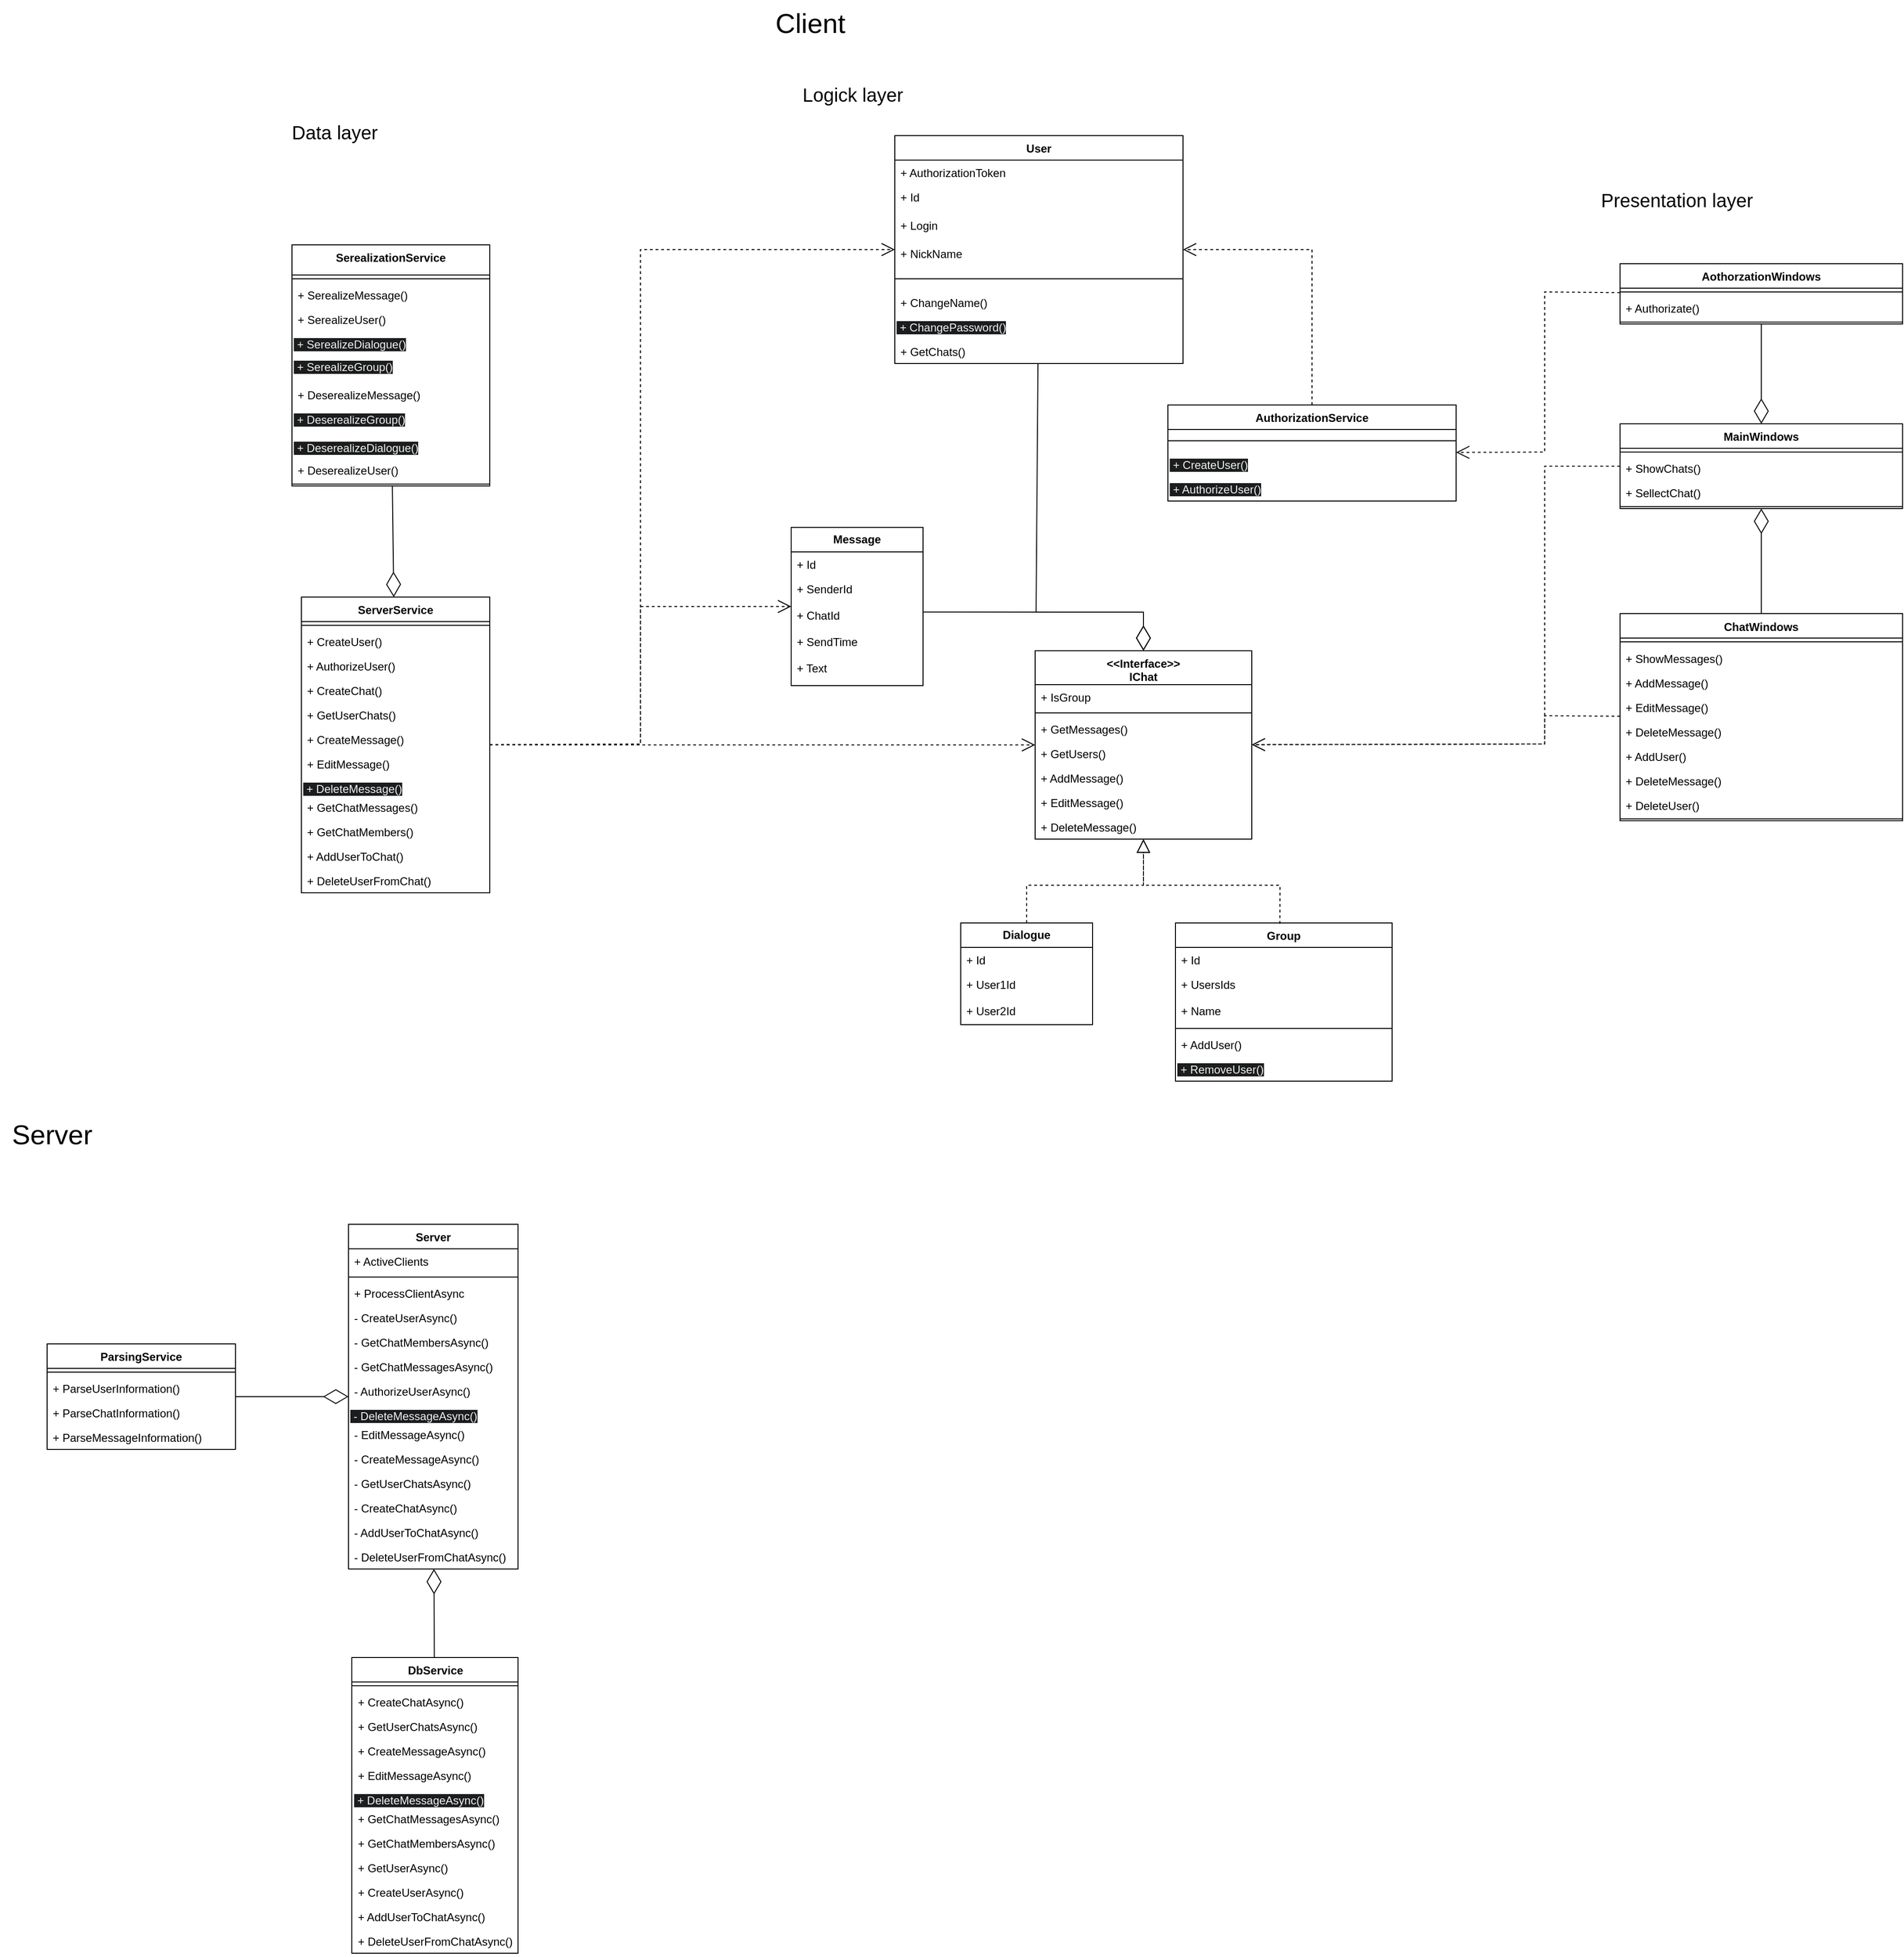<mxfile version="23.1.5" type="device">
  <diagram id="C5RBs43oDa-KdzZeNtuy" name="Page-1">
    <mxGraphModel dx="2327" dy="887" grid="1" gridSize="10" guides="1" tooltips="1" connect="1" arrows="1" fold="1" page="1" pageScale="1" pageWidth="827" pageHeight="1169" math="0" shadow="0">
      <root>
        <mxCell id="WIyWlLk6GJQsqaUBKTNV-0" />
        <mxCell id="WIyWlLk6GJQsqaUBKTNV-1" parent="WIyWlLk6GJQsqaUBKTNV-0" />
        <mxCell id="vYdWeMZYmvG9PT97Y72R-0" value="&lt;b&gt;Message&lt;/b&gt;" style="swimlane;fontStyle=0;childLayout=stackLayout;horizontal=1;startSize=26;fillColor=none;horizontalStack=0;resizeParent=1;resizeParentMax=0;resizeLast=0;collapsible=1;marginBottom=0;whiteSpace=wrap;html=1;" parent="WIyWlLk6GJQsqaUBKTNV-1" vertex="1">
          <mxGeometry x="40" y="560" width="140" height="168" as="geometry" />
        </mxCell>
        <mxCell id="vYdWeMZYmvG9PT97Y72R-1" value="+ Id" style="text;strokeColor=none;fillColor=none;align=left;verticalAlign=top;spacingLeft=4;spacingRight=4;overflow=hidden;rotatable=0;points=[[0,0.5],[1,0.5]];portConstraint=eastwest;whiteSpace=wrap;html=1;" parent="vYdWeMZYmvG9PT97Y72R-0" vertex="1">
          <mxGeometry y="26" width="140" height="26" as="geometry" />
        </mxCell>
        <mxCell id="vYdWeMZYmvG9PT97Y72R-2" value="+ SenderId" style="text;strokeColor=none;fillColor=none;align=left;verticalAlign=top;spacingLeft=4;spacingRight=4;overflow=hidden;rotatable=0;points=[[0,0.5],[1,0.5]];portConstraint=eastwest;whiteSpace=wrap;html=1;" parent="vYdWeMZYmvG9PT97Y72R-0" vertex="1">
          <mxGeometry y="52" width="140" height="28" as="geometry" />
        </mxCell>
        <mxCell id="vYdWeMZYmvG9PT97Y72R-19" value="+ ChatId" style="text;strokeColor=none;fillColor=none;align=left;verticalAlign=top;spacingLeft=4;spacingRight=4;overflow=hidden;rotatable=0;points=[[0,0.5],[1,0.5]];portConstraint=eastwest;whiteSpace=wrap;html=1;" parent="vYdWeMZYmvG9PT97Y72R-0" vertex="1">
          <mxGeometry y="80" width="140" height="28" as="geometry" />
        </mxCell>
        <mxCell id="vYdWeMZYmvG9PT97Y72R-4" value="+ SendTime" style="text;strokeColor=none;fillColor=none;align=left;verticalAlign=top;spacingLeft=4;spacingRight=4;overflow=hidden;rotatable=0;points=[[0,0.5],[1,0.5]];portConstraint=eastwest;whiteSpace=wrap;html=1;" parent="vYdWeMZYmvG9PT97Y72R-0" vertex="1">
          <mxGeometry y="108" width="140" height="28" as="geometry" />
        </mxCell>
        <mxCell id="vYdWeMZYmvG9PT97Y72R-3" value="+ Text" style="text;strokeColor=none;fillColor=none;align=left;verticalAlign=top;spacingLeft=4;spacingRight=4;overflow=hidden;rotatable=0;points=[[0,0.5],[1,0.5]];portConstraint=eastwest;whiteSpace=wrap;html=1;" parent="vYdWeMZYmvG9PT97Y72R-0" vertex="1">
          <mxGeometry y="136" width="140" height="32" as="geometry" />
        </mxCell>
        <mxCell id="vYdWeMZYmvG9PT97Y72R-13" value="&lt;b&gt;Dialogue&lt;/b&gt;" style="swimlane;fontStyle=0;childLayout=stackLayout;horizontal=1;startSize=26;fillColor=none;horizontalStack=0;resizeParent=1;resizeParentMax=0;resizeLast=0;collapsible=1;marginBottom=0;whiteSpace=wrap;html=1;" parent="WIyWlLk6GJQsqaUBKTNV-1" vertex="1">
          <mxGeometry x="220" y="980" width="140" height="108" as="geometry" />
        </mxCell>
        <mxCell id="vYdWeMZYmvG9PT97Y72R-14" value="+ Id" style="text;strokeColor=none;fillColor=none;align=left;verticalAlign=top;spacingLeft=4;spacingRight=4;overflow=hidden;rotatable=0;points=[[0,0.5],[1,0.5]];portConstraint=eastwest;whiteSpace=wrap;html=1;" parent="vYdWeMZYmvG9PT97Y72R-13" vertex="1">
          <mxGeometry y="26" width="140" height="26" as="geometry" />
        </mxCell>
        <mxCell id="vYdWeMZYmvG9PT97Y72R-15" value="+ User1Id" style="text;strokeColor=none;fillColor=none;align=left;verticalAlign=top;spacingLeft=4;spacingRight=4;overflow=hidden;rotatable=0;points=[[0,0.5],[1,0.5]];portConstraint=eastwest;whiteSpace=wrap;html=1;" parent="vYdWeMZYmvG9PT97Y72R-13" vertex="1">
          <mxGeometry y="52" width="140" height="28" as="geometry" />
        </mxCell>
        <mxCell id="vYdWeMZYmvG9PT97Y72R-16" value="+ User2Id" style="text;strokeColor=none;fillColor=none;align=left;verticalAlign=top;spacingLeft=4;spacingRight=4;overflow=hidden;rotatable=0;points=[[0,0.5],[1,0.5]];portConstraint=eastwest;whiteSpace=wrap;html=1;" parent="vYdWeMZYmvG9PT97Y72R-13" vertex="1">
          <mxGeometry y="80" width="140" height="28" as="geometry" />
        </mxCell>
        <mxCell id="vYdWeMZYmvG9PT97Y72R-28" value="Group" style="swimlane;fontStyle=1;align=center;verticalAlign=top;childLayout=stackLayout;horizontal=1;startSize=26;horizontalStack=0;resizeParent=1;resizeParentMax=0;resizeLast=0;collapsible=1;marginBottom=0;whiteSpace=wrap;html=1;" parent="WIyWlLk6GJQsqaUBKTNV-1" vertex="1">
          <mxGeometry x="448" y="980" width="230" height="168" as="geometry" />
        </mxCell>
        <mxCell id="vYdWeMZYmvG9PT97Y72R-29" value="+ Id" style="text;strokeColor=none;fillColor=none;align=left;verticalAlign=top;spacingLeft=4;spacingRight=4;overflow=hidden;rotatable=0;points=[[0,0.5],[1,0.5]];portConstraint=eastwest;whiteSpace=wrap;html=1;" parent="vYdWeMZYmvG9PT97Y72R-28" vertex="1">
          <mxGeometry y="26" width="230" height="26" as="geometry" />
        </mxCell>
        <mxCell id="vYdWeMZYmvG9PT97Y72R-33" value="+ UsersIds" style="text;strokeColor=none;fillColor=none;align=left;verticalAlign=top;spacingLeft=4;spacingRight=4;overflow=hidden;rotatable=0;points=[[0,0.5],[1,0.5]];portConstraint=eastwest;whiteSpace=wrap;html=1;" parent="vYdWeMZYmvG9PT97Y72R-28" vertex="1">
          <mxGeometry y="52" width="230" height="28" as="geometry" />
        </mxCell>
        <mxCell id="MECtr-8TMv1_bSW0iSWO-0" value="+ Name" style="text;strokeColor=none;fillColor=none;align=left;verticalAlign=top;spacingLeft=4;spacingRight=4;overflow=hidden;rotatable=0;points=[[0,0.5],[1,0.5]];portConstraint=eastwest;whiteSpace=wrap;html=1;" parent="vYdWeMZYmvG9PT97Y72R-28" vertex="1">
          <mxGeometry y="80" width="230" height="28" as="geometry" />
        </mxCell>
        <mxCell id="vYdWeMZYmvG9PT97Y72R-30" value="" style="line;strokeWidth=1;fillColor=none;align=left;verticalAlign=middle;spacingTop=-1;spacingLeft=3;spacingRight=3;rotatable=0;labelPosition=right;points=[];portConstraint=eastwest;strokeColor=inherit;" parent="vYdWeMZYmvG9PT97Y72R-28" vertex="1">
          <mxGeometry y="108" width="230" height="8" as="geometry" />
        </mxCell>
        <mxCell id="vYdWeMZYmvG9PT97Y72R-7" value="+ AddUser()" style="text;strokeColor=none;fillColor=none;align=left;verticalAlign=top;spacingLeft=4;spacingRight=4;overflow=hidden;rotatable=0;points=[[0,0.5],[1,0.5]];portConstraint=eastwest;whiteSpace=wrap;html=1;" parent="vYdWeMZYmvG9PT97Y72R-28" vertex="1">
          <mxGeometry y="116" width="230" height="26" as="geometry" />
        </mxCell>
        <mxCell id="vYdWeMZYmvG9PT97Y72R-41" value="&lt;span style=&quot;color: rgb(240, 240, 240); font-family: Helvetica; font-size: 12px; font-style: normal; font-variant-ligatures: normal; font-variant-caps: normal; font-weight: 400; letter-spacing: normal; orphans: 2; text-align: left; text-indent: 0px; text-transform: none; widows: 2; word-spacing: 0px; -webkit-text-stroke-width: 0px; background-color: rgb(27, 29, 30); text-decoration-thickness: initial; text-decoration-style: initial; text-decoration-color: initial; float: none; display: inline !important;&quot;&gt;&amp;nbsp;+ RemoveUser()&lt;/span&gt;" style="text;whiteSpace=wrap;html=1;" parent="vYdWeMZYmvG9PT97Y72R-28" vertex="1">
          <mxGeometry y="142" width="230" height="26" as="geometry" />
        </mxCell>
        <mxCell id="vYdWeMZYmvG9PT97Y72R-62" value="User" style="swimlane;fontStyle=1;align=center;verticalAlign=top;childLayout=stackLayout;horizontal=1;startSize=26;horizontalStack=0;resizeParent=1;resizeParentMax=0;resizeLast=0;collapsible=1;marginBottom=0;whiteSpace=wrap;html=1;" parent="WIyWlLk6GJQsqaUBKTNV-1" vertex="1">
          <mxGeometry x="150" y="144" width="306" height="242" as="geometry" />
        </mxCell>
        <mxCell id="vYdWeMZYmvG9PT97Y72R-56" value="+ AuthorizationToken" style="text;strokeColor=none;fillColor=none;align=left;verticalAlign=top;spacingLeft=4;spacingRight=4;overflow=hidden;rotatable=0;points=[[0,0.5],[1,0.5]];portConstraint=eastwest;whiteSpace=wrap;html=1;" parent="vYdWeMZYmvG9PT97Y72R-62" vertex="1">
          <mxGeometry y="26" width="306" height="26" as="geometry" />
        </mxCell>
        <mxCell id="QW4Zs6565_le4qF1r0x_-14" value="+ Id" style="text;strokeColor=none;fillColor=none;align=left;verticalAlign=top;spacingLeft=4;spacingRight=4;overflow=hidden;rotatable=0;points=[[0,0.5],[1,0.5]];portConstraint=eastwest;whiteSpace=wrap;html=1;" vertex="1" parent="vYdWeMZYmvG9PT97Y72R-62">
          <mxGeometry y="52" width="306" height="30" as="geometry" />
        </mxCell>
        <mxCell id="vYdWeMZYmvG9PT97Y72R-57" value="+ Login" style="text;strokeColor=none;fillColor=none;align=left;verticalAlign=top;spacingLeft=4;spacingRight=4;overflow=hidden;rotatable=0;points=[[0,0.5],[1,0.5]];portConstraint=eastwest;whiteSpace=wrap;html=1;" parent="vYdWeMZYmvG9PT97Y72R-62" vertex="1">
          <mxGeometry y="82" width="306" height="30" as="geometry" />
        </mxCell>
        <mxCell id="vYdWeMZYmvG9PT97Y72R-58" value="+ NickName" style="text;strokeColor=none;fillColor=none;align=left;verticalAlign=top;spacingLeft=4;spacingRight=4;overflow=hidden;rotatable=0;points=[[0,0.5],[1,0.5]];portConstraint=eastwest;whiteSpace=wrap;html=1;" parent="vYdWeMZYmvG9PT97Y72R-62" vertex="1">
          <mxGeometry y="112" width="306" height="28" as="geometry" />
        </mxCell>
        <mxCell id="vYdWeMZYmvG9PT97Y72R-66" value="" style="line;strokeWidth=1;fillColor=none;align=left;verticalAlign=middle;spacingTop=-1;spacingLeft=3;spacingRight=3;rotatable=0;labelPosition=right;points=[];portConstraint=eastwest;strokeColor=inherit;" parent="vYdWeMZYmvG9PT97Y72R-62" vertex="1">
          <mxGeometry y="140" width="306" height="24" as="geometry" />
        </mxCell>
        <mxCell id="vYdWeMZYmvG9PT97Y72R-67" value="+ ChangeName()" style="text;strokeColor=none;fillColor=none;align=left;verticalAlign=top;spacingLeft=4;spacingRight=4;overflow=hidden;rotatable=0;points=[[0,0.5],[1,0.5]];portConstraint=eastwest;whiteSpace=wrap;html=1;" parent="vYdWeMZYmvG9PT97Y72R-62" vertex="1">
          <mxGeometry y="164" width="306" height="26" as="geometry" />
        </mxCell>
        <mxCell id="vYdWeMZYmvG9PT97Y72R-68" value="&lt;span style=&quot;color: rgb(240, 240, 240); font-family: Helvetica; font-size: 12px; font-style: normal; font-variant-ligatures: normal; font-variant-caps: normal; font-weight: 400; letter-spacing: normal; orphans: 2; text-align: left; text-indent: 0px; text-transform: none; widows: 2; word-spacing: 0px; -webkit-text-stroke-width: 0px; background-color: rgb(27, 29, 30); text-decoration-thickness: initial; text-decoration-style: initial; text-decoration-color: initial; float: none; display: inline !important;&quot;&gt;&amp;nbsp;+ ChangePassword()&lt;/span&gt;" style="text;whiteSpace=wrap;html=1;" parent="vYdWeMZYmvG9PT97Y72R-62" vertex="1">
          <mxGeometry y="190" width="306" height="26" as="geometry" />
        </mxCell>
        <mxCell id="vYdWeMZYmvG9PT97Y72R-85" value="+ GetChats()" style="text;strokeColor=none;fillColor=none;align=left;verticalAlign=top;spacingLeft=4;spacingRight=4;overflow=hidden;rotatable=0;points=[[0,0.5],[1,0.5]];portConstraint=eastwest;whiteSpace=wrap;html=1;" parent="vYdWeMZYmvG9PT97Y72R-62" vertex="1">
          <mxGeometry y="216" width="306" height="26" as="geometry" />
        </mxCell>
        <mxCell id="vYdWeMZYmvG9PT97Y72R-73" value="SerealizationService" style="swimlane;fontStyle=1;align=center;verticalAlign=top;childLayout=stackLayout;horizontal=1;startSize=32;horizontalStack=0;resizeParent=1;resizeParentMax=0;resizeLast=0;collapsible=1;marginBottom=0;whiteSpace=wrap;html=1;" parent="WIyWlLk6GJQsqaUBKTNV-1" vertex="1">
          <mxGeometry x="-490" y="260" width="210" height="256" as="geometry" />
        </mxCell>
        <mxCell id="vYdWeMZYmvG9PT97Y72R-75" value="" style="line;strokeWidth=1;fillColor=none;align=left;verticalAlign=middle;spacingTop=-1;spacingLeft=3;spacingRight=3;rotatable=0;labelPosition=right;points=[];portConstraint=eastwest;strokeColor=inherit;" parent="vYdWeMZYmvG9PT97Y72R-73" vertex="1">
          <mxGeometry y="32" width="210" height="8" as="geometry" />
        </mxCell>
        <mxCell id="vYdWeMZYmvG9PT97Y72R-77" value="+ SerealizeMessage()" style="text;strokeColor=none;fillColor=none;align=left;verticalAlign=top;spacingLeft=4;spacingRight=4;overflow=hidden;rotatable=0;points=[[0,0.5],[1,0.5]];portConstraint=eastwest;whiteSpace=wrap;html=1;" parent="vYdWeMZYmvG9PT97Y72R-73" vertex="1">
          <mxGeometry y="40" width="210" height="26" as="geometry" />
        </mxCell>
        <mxCell id="vYdWeMZYmvG9PT97Y72R-76" value="+ SerealizeUser()" style="text;strokeColor=none;fillColor=none;align=left;verticalAlign=top;spacingLeft=4;spacingRight=4;overflow=hidden;rotatable=0;points=[[0,0.5],[1,0.5]];portConstraint=eastwest;whiteSpace=wrap;html=1;" parent="vYdWeMZYmvG9PT97Y72R-73" vertex="1">
          <mxGeometry y="66" width="210" height="26" as="geometry" />
        </mxCell>
        <mxCell id="vYdWeMZYmvG9PT97Y72R-78" value="&lt;span style=&quot;color: rgb(240, 240, 240); font-family: Helvetica; font-size: 12px; font-style: normal; font-variant-ligatures: normal; font-variant-caps: normal; font-weight: 400; letter-spacing: normal; orphans: 2; text-align: left; text-indent: 0px; text-transform: none; widows: 2; word-spacing: 0px; -webkit-text-stroke-width: 0px; background-color: rgb(27, 29, 30); text-decoration-thickness: initial; text-decoration-style: initial; text-decoration-color: initial; float: none; display: inline !important;&quot;&gt;&amp;nbsp;+ SerealizeDialogue()&lt;/span&gt;" style="text;whiteSpace=wrap;html=1;" parent="vYdWeMZYmvG9PT97Y72R-73" vertex="1">
          <mxGeometry y="92" width="210" height="24" as="geometry" />
        </mxCell>
        <mxCell id="vYdWeMZYmvG9PT97Y72R-79" value="&lt;span style=&quot;color: rgb(240, 240, 240); font-family: Helvetica; font-size: 12px; font-style: normal; font-variant-ligatures: normal; font-variant-caps: normal; font-weight: 400; letter-spacing: normal; orphans: 2; text-align: left; text-indent: 0px; text-transform: none; widows: 2; word-spacing: 0px; -webkit-text-stroke-width: 0px; background-color: rgb(27, 29, 30); text-decoration-thickness: initial; text-decoration-style: initial; text-decoration-color: initial; float: none; display: inline !important;&quot;&gt;&amp;nbsp;+ SerealizeGroup()&lt;/span&gt;" style="text;whiteSpace=wrap;html=1;" parent="vYdWeMZYmvG9PT97Y72R-73" vertex="1">
          <mxGeometry y="116" width="210" height="30" as="geometry" />
        </mxCell>
        <mxCell id="vYdWeMZYmvG9PT97Y72R-81" value="+ DeserealizeMessage()" style="text;strokeColor=none;fillColor=none;align=left;verticalAlign=top;spacingLeft=4;spacingRight=4;overflow=hidden;rotatable=0;points=[[0,0.5],[1,0.5]];portConstraint=eastwest;whiteSpace=wrap;html=1;" parent="vYdWeMZYmvG9PT97Y72R-73" vertex="1">
          <mxGeometry y="146" width="210" height="26" as="geometry" />
        </mxCell>
        <mxCell id="vYdWeMZYmvG9PT97Y72R-84" value="&lt;span style=&quot;color: rgb(240, 240, 240); font-family: Helvetica; font-size: 12px; font-style: normal; font-variant-ligatures: normal; font-variant-caps: normal; font-weight: 400; letter-spacing: normal; orphans: 2; text-align: left; text-indent: 0px; text-transform: none; widows: 2; word-spacing: 0px; -webkit-text-stroke-width: 0px; background-color: rgb(27, 29, 30); text-decoration-thickness: initial; text-decoration-style: initial; text-decoration-color: initial; float: none; display: inline !important;&quot;&gt;&amp;nbsp;+ DeserealizeGroup()&lt;/span&gt;" style="text;whiteSpace=wrap;html=1;" parent="vYdWeMZYmvG9PT97Y72R-73" vertex="1">
          <mxGeometry y="172" width="210" height="30" as="geometry" />
        </mxCell>
        <mxCell id="vYdWeMZYmvG9PT97Y72R-83" value="&lt;span style=&quot;color: rgb(240, 240, 240); font-family: Helvetica; font-size: 12px; font-style: normal; font-variant-ligatures: normal; font-variant-caps: normal; font-weight: 400; letter-spacing: normal; orphans: 2; text-align: left; text-indent: 0px; text-transform: none; widows: 2; word-spacing: 0px; -webkit-text-stroke-width: 0px; background-color: rgb(27, 29, 30); text-decoration-thickness: initial; text-decoration-style: initial; text-decoration-color: initial; float: none; display: inline !important;&quot;&gt;&amp;nbsp;+ DeserealizeDialogue()&lt;/span&gt;" style="text;whiteSpace=wrap;html=1;" parent="vYdWeMZYmvG9PT97Y72R-73" vertex="1">
          <mxGeometry y="202" width="210" height="24" as="geometry" />
        </mxCell>
        <mxCell id="vYdWeMZYmvG9PT97Y72R-82" value="+ DeserealizeUser()" style="text;strokeColor=none;fillColor=none;align=left;verticalAlign=top;spacingLeft=4;spacingRight=4;overflow=hidden;rotatable=0;points=[[0,0.5],[1,0.5]];portConstraint=eastwest;whiteSpace=wrap;html=1;" parent="vYdWeMZYmvG9PT97Y72R-73" vertex="1">
          <mxGeometry y="226" width="210" height="26" as="geometry" />
        </mxCell>
        <mxCell id="vYdWeMZYmvG9PT97Y72R-80" value="" style="line;strokeWidth=1;fillColor=none;align=left;verticalAlign=middle;spacingTop=-1;spacingLeft=3;spacingRight=3;rotatable=0;labelPosition=right;points=[];portConstraint=eastwest;strokeColor=inherit;" parent="vYdWeMZYmvG9PT97Y72R-73" vertex="1">
          <mxGeometry y="252" width="210" height="4" as="geometry" />
        </mxCell>
        <mxCell id="vYdWeMZYmvG9PT97Y72R-86" value="ServerService" style="swimlane;fontStyle=1;align=center;verticalAlign=top;childLayout=stackLayout;horizontal=1;startSize=26;horizontalStack=0;resizeParent=1;resizeParentMax=0;resizeLast=0;collapsible=1;marginBottom=0;whiteSpace=wrap;html=1;" parent="WIyWlLk6GJQsqaUBKTNV-1" vertex="1">
          <mxGeometry x="-480" y="634" width="200" height="314" as="geometry" />
        </mxCell>
        <mxCell id="vYdWeMZYmvG9PT97Y72R-88" value="" style="line;strokeWidth=1;fillColor=none;align=left;verticalAlign=middle;spacingTop=-1;spacingLeft=3;spacingRight=3;rotatable=0;labelPosition=right;points=[];portConstraint=eastwest;strokeColor=inherit;" parent="vYdWeMZYmvG9PT97Y72R-86" vertex="1">
          <mxGeometry y="26" width="200" height="8" as="geometry" />
        </mxCell>
        <mxCell id="g8jEjqZr6f_kXiXrBVSo-18" value="+ CreateUser()" style="text;strokeColor=none;fillColor=none;align=left;verticalAlign=top;spacingLeft=4;spacingRight=4;overflow=hidden;rotatable=0;points=[[0,0.5],[1,0.5]];portConstraint=eastwest;whiteSpace=wrap;html=1;" parent="vYdWeMZYmvG9PT97Y72R-86" vertex="1">
          <mxGeometry y="34" width="200" height="26" as="geometry" />
        </mxCell>
        <mxCell id="vYdWeMZYmvG9PT97Y72R-89" value="+ AuthorizeUser()" style="text;strokeColor=none;fillColor=none;align=left;verticalAlign=top;spacingLeft=4;spacingRight=4;overflow=hidden;rotatable=0;points=[[0,0.5],[1,0.5]];portConstraint=eastwest;whiteSpace=wrap;html=1;" parent="vYdWeMZYmvG9PT97Y72R-86" vertex="1">
          <mxGeometry y="60" width="200" height="26" as="geometry" />
        </mxCell>
        <mxCell id="g8jEjqZr6f_kXiXrBVSo-16" value="+ CreateChat()" style="text;strokeColor=none;fillColor=none;align=left;verticalAlign=top;spacingLeft=4;spacingRight=4;overflow=hidden;rotatable=0;points=[[0,0.5],[1,0.5]];portConstraint=eastwest;whiteSpace=wrap;html=1;" parent="vYdWeMZYmvG9PT97Y72R-86" vertex="1">
          <mxGeometry y="86" width="200" height="26" as="geometry" />
        </mxCell>
        <mxCell id="g8jEjqZr6f_kXiXrBVSo-17" value="+ GetUserChats()" style="text;strokeColor=none;fillColor=none;align=left;verticalAlign=top;spacingLeft=4;spacingRight=4;overflow=hidden;rotatable=0;points=[[0,0.5],[1,0.5]];portConstraint=eastwest;whiteSpace=wrap;html=1;" parent="vYdWeMZYmvG9PT97Y72R-86" vertex="1">
          <mxGeometry y="112" width="200" height="26" as="geometry" />
        </mxCell>
        <mxCell id="g8jEjqZr6f_kXiXrBVSo-19" value="+ CreateMessage()" style="text;strokeColor=none;fillColor=none;align=left;verticalAlign=top;spacingLeft=4;spacingRight=4;overflow=hidden;rotatable=0;points=[[0,0.5],[1,0.5]];portConstraint=eastwest;whiteSpace=wrap;html=1;" parent="vYdWeMZYmvG9PT97Y72R-86" vertex="1">
          <mxGeometry y="138" width="200" height="26" as="geometry" />
        </mxCell>
        <mxCell id="g8jEjqZr6f_kXiXrBVSo-20" value="+ EditMessage()" style="text;strokeColor=none;fillColor=none;align=left;verticalAlign=top;spacingLeft=4;spacingRight=4;overflow=hidden;rotatable=0;points=[[0,0.5],[1,0.5]];portConstraint=eastwest;whiteSpace=wrap;html=1;" parent="vYdWeMZYmvG9PT97Y72R-86" vertex="1">
          <mxGeometry y="164" width="200" height="26" as="geometry" />
        </mxCell>
        <mxCell id="g8jEjqZr6f_kXiXrBVSo-23" value="&lt;span style=&quot;color: rgb(240, 240, 240); font-family: Helvetica; font-size: 12px; font-style: normal; font-variant-ligatures: normal; font-variant-caps: normal; font-weight: 400; letter-spacing: normal; orphans: 2; text-align: left; text-indent: 0px; text-transform: none; widows: 2; word-spacing: 0px; -webkit-text-stroke-width: 0px; background-color: rgb(27, 29, 30); text-decoration-thickness: initial; text-decoration-style: initial; text-decoration-color: initial; float: none; display: inline !important;&quot;&gt;&amp;nbsp;+ DeleteMessage()&lt;/span&gt;" style="text;whiteSpace=wrap;html=1;" parent="vYdWeMZYmvG9PT97Y72R-86" vertex="1">
          <mxGeometry y="190" width="200" height="20" as="geometry" />
        </mxCell>
        <mxCell id="g8jEjqZr6f_kXiXrBVSo-24" value="+ GetChatMessages()" style="text;strokeColor=none;fillColor=none;align=left;verticalAlign=top;spacingLeft=4;spacingRight=4;overflow=hidden;rotatable=0;points=[[0,0.5],[1,0.5]];portConstraint=eastwest;whiteSpace=wrap;html=1;" parent="vYdWeMZYmvG9PT97Y72R-86" vertex="1">
          <mxGeometry y="210" width="200" height="26" as="geometry" />
        </mxCell>
        <mxCell id="g8jEjqZr6f_kXiXrBVSo-25" value="+ GetChatMembers()" style="text;strokeColor=none;fillColor=none;align=left;verticalAlign=top;spacingLeft=4;spacingRight=4;overflow=hidden;rotatable=0;points=[[0,0.5],[1,0.5]];portConstraint=eastwest;whiteSpace=wrap;html=1;" parent="vYdWeMZYmvG9PT97Y72R-86" vertex="1">
          <mxGeometry y="236" width="200" height="26" as="geometry" />
        </mxCell>
        <mxCell id="QW4Zs6565_le4qF1r0x_-56" value="+ AddUserToChat()" style="text;strokeColor=none;fillColor=none;align=left;verticalAlign=top;spacingLeft=4;spacingRight=4;overflow=hidden;rotatable=0;points=[[0,0.5],[1,0.5]];portConstraint=eastwest;whiteSpace=wrap;html=1;" vertex="1" parent="vYdWeMZYmvG9PT97Y72R-86">
          <mxGeometry y="262" width="200" height="26" as="geometry" />
        </mxCell>
        <mxCell id="QW4Zs6565_le4qF1r0x_-57" value="+ DeleteUserFromChat()" style="text;strokeColor=none;fillColor=none;align=left;verticalAlign=top;spacingLeft=4;spacingRight=4;overflow=hidden;rotatable=0;points=[[0,0.5],[1,0.5]];portConstraint=eastwest;whiteSpace=wrap;html=1;" vertex="1" parent="vYdWeMZYmvG9PT97Y72R-86">
          <mxGeometry y="288" width="200" height="26" as="geometry" />
        </mxCell>
        <mxCell id="vYdWeMZYmvG9PT97Y72R-91" value="&lt;font style=&quot;font-size: 29px;&quot;&gt;Client&lt;/font&gt;" style="text;html=1;align=center;verticalAlign=middle;resizable=0;points=[];autosize=1;strokeColor=none;fillColor=none;" parent="WIyWlLk6GJQsqaUBKTNV-1" vertex="1">
          <mxGeometry x="10" width="100" height="50" as="geometry" />
        </mxCell>
        <mxCell id="vYdWeMZYmvG9PT97Y72R-93" value="&lt;font style=&quot;font-size: 29px;&quot;&gt;Server&lt;br&gt;&lt;/font&gt;" style="text;html=1;align=center;verticalAlign=middle;resizable=0;points=[];autosize=1;strokeColor=none;fillColor=none;" parent="WIyWlLk6GJQsqaUBKTNV-1" vertex="1">
          <mxGeometry x="-800" y="1180" width="110" height="50" as="geometry" />
        </mxCell>
        <mxCell id="vYdWeMZYmvG9PT97Y72R-94" value="Server" style="swimlane;fontStyle=1;align=center;verticalAlign=top;childLayout=stackLayout;horizontal=1;startSize=26;horizontalStack=0;resizeParent=1;resizeParentMax=0;resizeLast=0;collapsible=1;marginBottom=0;whiteSpace=wrap;html=1;" parent="WIyWlLk6GJQsqaUBKTNV-1" vertex="1">
          <mxGeometry x="-430" y="1300" width="180" height="366" as="geometry" />
        </mxCell>
        <mxCell id="vYdWeMZYmvG9PT97Y72R-95" value="+ ActiveClients" style="text;strokeColor=none;fillColor=none;align=left;verticalAlign=top;spacingLeft=4;spacingRight=4;overflow=hidden;rotatable=0;points=[[0,0.5],[1,0.5]];portConstraint=eastwest;whiteSpace=wrap;html=1;" parent="vYdWeMZYmvG9PT97Y72R-94" vertex="1">
          <mxGeometry y="26" width="180" height="26" as="geometry" />
        </mxCell>
        <mxCell id="vYdWeMZYmvG9PT97Y72R-96" value="" style="line;strokeWidth=1;fillColor=none;align=left;verticalAlign=middle;spacingTop=-1;spacingLeft=3;spacingRight=3;rotatable=0;labelPosition=right;points=[];portConstraint=eastwest;strokeColor=inherit;" parent="vYdWeMZYmvG9PT97Y72R-94" vertex="1">
          <mxGeometry y="52" width="180" height="8" as="geometry" />
        </mxCell>
        <mxCell id="vYdWeMZYmvG9PT97Y72R-97" value="+ ProcessClientAsync" style="text;strokeColor=none;fillColor=none;align=left;verticalAlign=top;spacingLeft=4;spacingRight=4;overflow=hidden;rotatable=0;points=[[0,0.5],[1,0.5]];portConstraint=eastwest;whiteSpace=wrap;html=1;" parent="vYdWeMZYmvG9PT97Y72R-94" vertex="1">
          <mxGeometry y="60" width="180" height="26" as="geometry" />
        </mxCell>
        <mxCell id="QW4Zs6565_le4qF1r0x_-21" value="- CreateUserAsync()" style="text;strokeColor=none;fillColor=none;align=left;verticalAlign=top;spacingLeft=4;spacingRight=4;overflow=hidden;rotatable=0;points=[[0,0.5],[1,0.5]];portConstraint=eastwest;whiteSpace=wrap;html=1;" vertex="1" parent="vYdWeMZYmvG9PT97Y72R-94">
          <mxGeometry y="86" width="180" height="26" as="geometry" />
        </mxCell>
        <mxCell id="QW4Zs6565_le4qF1r0x_-29" value="- GetChatMembersAsync()" style="text;strokeColor=none;fillColor=none;align=left;verticalAlign=top;spacingLeft=4;spacingRight=4;overflow=hidden;rotatable=0;points=[[0,0.5],[1,0.5]];portConstraint=eastwest;whiteSpace=wrap;html=1;" vertex="1" parent="vYdWeMZYmvG9PT97Y72R-94">
          <mxGeometry y="112" width="180" height="26" as="geometry" />
        </mxCell>
        <mxCell id="QW4Zs6565_le4qF1r0x_-28" value="- GetChatMessagesAsync()" style="text;strokeColor=none;fillColor=none;align=left;verticalAlign=top;spacingLeft=4;spacingRight=4;overflow=hidden;rotatable=0;points=[[0,0.5],[1,0.5]];portConstraint=eastwest;whiteSpace=wrap;html=1;" vertex="1" parent="vYdWeMZYmvG9PT97Y72R-94">
          <mxGeometry y="138" width="180" height="26" as="geometry" />
        </mxCell>
        <mxCell id="QW4Zs6565_le4qF1r0x_-22" value="- AuthorizeUserAsync()" style="text;strokeColor=none;fillColor=none;align=left;verticalAlign=top;spacingLeft=4;spacingRight=4;overflow=hidden;rotatable=0;points=[[0,0.5],[1,0.5]];portConstraint=eastwest;whiteSpace=wrap;html=1;" vertex="1" parent="vYdWeMZYmvG9PT97Y72R-94">
          <mxGeometry y="164" width="180" height="26" as="geometry" />
        </mxCell>
        <mxCell id="QW4Zs6565_le4qF1r0x_-27" value="&lt;span style=&quot;color: rgb(240, 240, 240); font-family: Helvetica; font-size: 12px; font-style: normal; font-variant-ligatures: normal; font-variant-caps: normal; font-weight: 400; letter-spacing: normal; orphans: 2; text-align: left; text-indent: 0px; text-transform: none; widows: 2; word-spacing: 0px; -webkit-text-stroke-width: 0px; background-color: rgb(27, 29, 30); text-decoration-thickness: initial; text-decoration-style: initial; text-decoration-color: initial; float: none; display: inline !important;&quot;&gt;&amp;nbsp;- DeleteMessageAsync()&lt;/span&gt;" style="text;whiteSpace=wrap;html=1;" vertex="1" parent="vYdWeMZYmvG9PT97Y72R-94">
          <mxGeometry y="190" width="180" height="20" as="geometry" />
        </mxCell>
        <mxCell id="QW4Zs6565_le4qF1r0x_-26" value="- EditMessageAsync()" style="text;strokeColor=none;fillColor=none;align=left;verticalAlign=top;spacingLeft=4;spacingRight=4;overflow=hidden;rotatable=0;points=[[0,0.5],[1,0.5]];portConstraint=eastwest;whiteSpace=wrap;html=1;" vertex="1" parent="vYdWeMZYmvG9PT97Y72R-94">
          <mxGeometry y="210" width="180" height="26" as="geometry" />
        </mxCell>
        <mxCell id="QW4Zs6565_le4qF1r0x_-25" value="- CreateMessageAsync()" style="text;strokeColor=none;fillColor=none;align=left;verticalAlign=top;spacingLeft=4;spacingRight=4;overflow=hidden;rotatable=0;points=[[0,0.5],[1,0.5]];portConstraint=eastwest;whiteSpace=wrap;html=1;" vertex="1" parent="vYdWeMZYmvG9PT97Y72R-94">
          <mxGeometry y="236" width="180" height="26" as="geometry" />
        </mxCell>
        <mxCell id="QW4Zs6565_le4qF1r0x_-24" value="- GetUserChatsAsync()" style="text;strokeColor=none;fillColor=none;align=left;verticalAlign=top;spacingLeft=4;spacingRight=4;overflow=hidden;rotatable=0;points=[[0,0.5],[1,0.5]];portConstraint=eastwest;whiteSpace=wrap;html=1;" vertex="1" parent="vYdWeMZYmvG9PT97Y72R-94">
          <mxGeometry y="262" width="180" height="26" as="geometry" />
        </mxCell>
        <mxCell id="QW4Zs6565_le4qF1r0x_-23" value="- CreateChatAsync()" style="text;strokeColor=none;fillColor=none;align=left;verticalAlign=top;spacingLeft=4;spacingRight=4;overflow=hidden;rotatable=0;points=[[0,0.5],[1,0.5]];portConstraint=eastwest;whiteSpace=wrap;html=1;" vertex="1" parent="vYdWeMZYmvG9PT97Y72R-94">
          <mxGeometry y="288" width="180" height="26" as="geometry" />
        </mxCell>
        <mxCell id="QW4Zs6565_le4qF1r0x_-58" value="- AddUserToChatAsync()" style="text;strokeColor=none;fillColor=none;align=left;verticalAlign=top;spacingLeft=4;spacingRight=4;overflow=hidden;rotatable=0;points=[[0,0.5],[1,0.5]];portConstraint=eastwest;whiteSpace=wrap;html=1;" vertex="1" parent="vYdWeMZYmvG9PT97Y72R-94">
          <mxGeometry y="314" width="180" height="26" as="geometry" />
        </mxCell>
        <mxCell id="QW4Zs6565_le4qF1r0x_-59" value="- DeleteUserFromChatAsync()" style="text;strokeColor=none;fillColor=none;align=left;verticalAlign=top;spacingLeft=4;spacingRight=4;overflow=hidden;rotatable=0;points=[[0,0.5],[1,0.5]];portConstraint=eastwest;whiteSpace=wrap;html=1;" vertex="1" parent="vYdWeMZYmvG9PT97Y72R-94">
          <mxGeometry y="340" width="180" height="26" as="geometry" />
        </mxCell>
        <mxCell id="vYdWeMZYmvG9PT97Y72R-104" value="ChatWindows" style="swimlane;fontStyle=1;align=center;verticalAlign=top;childLayout=stackLayout;horizontal=1;startSize=26;horizontalStack=0;resizeParent=1;resizeParentMax=0;resizeLast=0;collapsible=1;marginBottom=0;whiteSpace=wrap;html=1;" parent="WIyWlLk6GJQsqaUBKTNV-1" vertex="1">
          <mxGeometry x="920" y="651.5" width="300" height="220" as="geometry" />
        </mxCell>
        <mxCell id="vYdWeMZYmvG9PT97Y72R-105" value="" style="line;strokeWidth=1;fillColor=none;align=left;verticalAlign=middle;spacingTop=-1;spacingLeft=3;spacingRight=3;rotatable=0;labelPosition=right;points=[];portConstraint=eastwest;strokeColor=inherit;" parent="vYdWeMZYmvG9PT97Y72R-104" vertex="1">
          <mxGeometry y="26" width="300" height="8" as="geometry" />
        </mxCell>
        <mxCell id="vYdWeMZYmvG9PT97Y72R-107" value="+ ShowMessages()" style="text;strokeColor=none;fillColor=none;align=left;verticalAlign=top;spacingLeft=4;spacingRight=4;overflow=hidden;rotatable=0;points=[[0,0.5],[1,0.5]];portConstraint=eastwest;whiteSpace=wrap;html=1;" parent="vYdWeMZYmvG9PT97Y72R-104" vertex="1">
          <mxGeometry y="34" width="300" height="26" as="geometry" />
        </mxCell>
        <mxCell id="4OF-5J0g7pYR-AGV3vyB-26" value="+ AddMessage()" style="text;strokeColor=none;fillColor=none;align=left;verticalAlign=top;spacingLeft=4;spacingRight=4;overflow=hidden;rotatable=0;points=[[0,0.5],[1,0.5]];portConstraint=eastwest;whiteSpace=wrap;html=1;" parent="vYdWeMZYmvG9PT97Y72R-104" vertex="1">
          <mxGeometry y="60" width="300" height="26" as="geometry" />
        </mxCell>
        <mxCell id="QW4Zs6565_le4qF1r0x_-50" value="+ EditMessage()" style="text;strokeColor=none;fillColor=none;align=left;verticalAlign=top;spacingLeft=4;spacingRight=4;overflow=hidden;rotatable=0;points=[[0,0.5],[1,0.5]];portConstraint=eastwest;whiteSpace=wrap;html=1;" vertex="1" parent="vYdWeMZYmvG9PT97Y72R-104">
          <mxGeometry y="86" width="300" height="26" as="geometry" />
        </mxCell>
        <mxCell id="QW4Zs6565_le4qF1r0x_-51" value="+ DeleteMessage()" style="text;strokeColor=none;fillColor=none;align=left;verticalAlign=top;spacingLeft=4;spacingRight=4;overflow=hidden;rotatable=0;points=[[0,0.5],[1,0.5]];portConstraint=eastwest;whiteSpace=wrap;html=1;" vertex="1" parent="vYdWeMZYmvG9PT97Y72R-104">
          <mxGeometry y="112" width="300" height="26" as="geometry" />
        </mxCell>
        <mxCell id="QW4Zs6565_le4qF1r0x_-54" value="+ AddUser()" style="text;strokeColor=none;fillColor=none;align=left;verticalAlign=top;spacingLeft=4;spacingRight=4;overflow=hidden;rotatable=0;points=[[0,0.5],[1,0.5]];portConstraint=eastwest;whiteSpace=wrap;html=1;" vertex="1" parent="vYdWeMZYmvG9PT97Y72R-104">
          <mxGeometry y="138" width="300" height="26" as="geometry" />
        </mxCell>
        <mxCell id="QW4Zs6565_le4qF1r0x_-55" value="+ DeleteMessage()" style="text;strokeColor=none;fillColor=none;align=left;verticalAlign=top;spacingLeft=4;spacingRight=4;overflow=hidden;rotatable=0;points=[[0,0.5],[1,0.5]];portConstraint=eastwest;whiteSpace=wrap;html=1;" vertex="1" parent="vYdWeMZYmvG9PT97Y72R-104">
          <mxGeometry y="164" width="300" height="26" as="geometry" />
        </mxCell>
        <mxCell id="QW4Zs6565_le4qF1r0x_-53" value="+ DeleteUser()" style="text;strokeColor=none;fillColor=none;align=left;verticalAlign=top;spacingLeft=4;spacingRight=4;overflow=hidden;rotatable=0;points=[[0,0.5],[1,0.5]];portConstraint=eastwest;whiteSpace=wrap;html=1;" vertex="1" parent="vYdWeMZYmvG9PT97Y72R-104">
          <mxGeometry y="190" width="300" height="26" as="geometry" />
        </mxCell>
        <mxCell id="vYdWeMZYmvG9PT97Y72R-114" value="" style="line;strokeWidth=1;fillColor=none;align=left;verticalAlign=middle;spacingTop=-1;spacingLeft=3;spacingRight=3;rotatable=0;labelPosition=right;points=[];portConstraint=eastwest;strokeColor=inherit;" parent="vYdWeMZYmvG9PT97Y72R-104" vertex="1">
          <mxGeometry y="216" width="300" height="4" as="geometry" />
        </mxCell>
        <mxCell id="vYdWeMZYmvG9PT97Y72R-116" value="&lt;font style=&quot;font-size: 20px;&quot;&gt;Presentation layer&lt;/font&gt;" style="text;html=1;align=center;verticalAlign=middle;resizable=0;points=[];autosize=1;strokeColor=none;fillColor=none;" parent="WIyWlLk6GJQsqaUBKTNV-1" vertex="1">
          <mxGeometry x="890" y="192" width="180" height="40" as="geometry" />
        </mxCell>
        <mxCell id="vYdWeMZYmvG9PT97Y72R-117" value="&lt;font style=&quot;font-size: 20px;&quot;&gt;Logick layer&lt;/font&gt;" style="text;html=1;align=center;verticalAlign=middle;resizable=0;points=[];autosize=1;strokeColor=none;fillColor=none;" parent="WIyWlLk6GJQsqaUBKTNV-1" vertex="1">
          <mxGeometry x="40" y="80" width="130" height="40" as="geometry" />
        </mxCell>
        <mxCell id="vYdWeMZYmvG9PT97Y72R-118" value="&lt;font style=&quot;font-size: 20px;&quot;&gt;Data layer&lt;/font&gt;" style="text;html=1;align=center;verticalAlign=middle;resizable=0;points=[];autosize=1;strokeColor=none;fillColor=none;" parent="WIyWlLk6GJQsqaUBKTNV-1" vertex="1">
          <mxGeometry x="-500" y="120" width="110" height="40" as="geometry" />
        </mxCell>
        <mxCell id="4OF-5J0g7pYR-AGV3vyB-2" value="" style="endArrow=diamondThin;endFill=0;endSize=24;html=1;rounded=0;" parent="WIyWlLk6GJQsqaUBKTNV-1" source="vYdWeMZYmvG9PT97Y72R-73" target="vYdWeMZYmvG9PT97Y72R-86" edge="1">
          <mxGeometry width="160" relative="1" as="geometry">
            <mxPoint x="-390" y="510" as="sourcePoint" />
            <mxPoint x="-28" y="342" as="targetPoint" />
          </mxGeometry>
        </mxCell>
        <mxCell id="4OF-5J0g7pYR-AGV3vyB-3" value="" style="endArrow=block;dashed=1;endFill=0;endSize=12;html=1;rounded=0;exitX=0.5;exitY=0;exitDx=0;exitDy=0;" parent="WIyWlLk6GJQsqaUBKTNV-1" source="vYdWeMZYmvG9PT97Y72R-13" target="QW4Zs6565_le4qF1r0x_-0" edge="1">
          <mxGeometry width="160" relative="1" as="geometry">
            <mxPoint x="68" y="840" as="sourcePoint" />
            <mxPoint x="418" y="726.0" as="targetPoint" />
            <Array as="points">
              <mxPoint x="290" y="940" />
              <mxPoint x="414" y="940" />
            </Array>
          </mxGeometry>
        </mxCell>
        <mxCell id="4OF-5J0g7pYR-AGV3vyB-4" value="" style="endArrow=block;dashed=1;endFill=0;endSize=12;html=1;rounded=0;exitX=0.482;exitY=0.005;exitDx=0;exitDy=0;exitPerimeter=0;" parent="WIyWlLk6GJQsqaUBKTNV-1" source="vYdWeMZYmvG9PT97Y72R-28" target="QW4Zs6565_le4qF1r0x_-0" edge="1">
          <mxGeometry width="160" relative="1" as="geometry">
            <mxPoint x="352" y="920" as="sourcePoint" />
            <mxPoint x="418" y="726.0" as="targetPoint" />
            <Array as="points">
              <mxPoint x="559" y="940" />
              <mxPoint x="414" y="940" />
            </Array>
          </mxGeometry>
        </mxCell>
        <mxCell id="4OF-5J0g7pYR-AGV3vyB-20" value="" style="endArrow=open;endSize=12;dashed=1;html=1;rounded=0;" parent="WIyWlLk6GJQsqaUBKTNV-1" source="vYdWeMZYmvG9PT97Y72R-86" target="vYdWeMZYmvG9PT97Y72R-62" edge="1">
          <mxGeometry width="160" relative="1" as="geometry">
            <mxPoint x="-130" y="560" as="sourcePoint" />
            <mxPoint x="233" y="441.468" as="targetPoint" />
            <Array as="points">
              <mxPoint x="-120" y="791" />
              <mxPoint x="-120" y="265" />
            </Array>
          </mxGeometry>
        </mxCell>
        <mxCell id="4OF-5J0g7pYR-AGV3vyB-21" value="" style="endArrow=open;endSize=12;dashed=1;html=1;rounded=0;" parent="WIyWlLk6GJQsqaUBKTNV-1" source="vYdWeMZYmvG9PT97Y72R-86" target="vYdWeMZYmvG9PT97Y72R-0" edge="1">
          <mxGeometry width="160" relative="1" as="geometry">
            <mxPoint x="-257.68" y="684.692" as="sourcePoint" />
            <mxPoint x="-40" y="650" as="targetPoint" />
            <Array as="points">
              <mxPoint x="-120" y="790" />
              <mxPoint x="-120" y="644" />
            </Array>
          </mxGeometry>
        </mxCell>
        <mxCell id="4OF-5J0g7pYR-AGV3vyB-22" value="" style="endArrow=open;endSize=12;dashed=1;html=1;rounded=0;" parent="WIyWlLk6GJQsqaUBKTNV-1" source="vYdWeMZYmvG9PT97Y72R-86" target="QW4Zs6565_le4qF1r0x_-0" edge="1">
          <mxGeometry width="160" relative="1" as="geometry">
            <mxPoint x="-210" y="770" as="sourcePoint" />
            <mxPoint x="298" y="722.412" as="targetPoint" />
            <Array as="points" />
          </mxGeometry>
        </mxCell>
        <mxCell id="4OF-5J0g7pYR-AGV3vyB-25" value="" style="endArrow=open;endSize=12;dashed=1;html=1;rounded=0;" parent="WIyWlLk6GJQsqaUBKTNV-1" source="vYdWeMZYmvG9PT97Y72R-104" target="QW4Zs6565_le4qF1r0x_-0" edge="1">
          <mxGeometry width="160" relative="1" as="geometry">
            <mxPoint x="660" y="710" as="sourcePoint" />
            <mxPoint x="536.385" y="726.0" as="targetPoint" />
            <Array as="points">
              <mxPoint x="840" y="760" />
              <mxPoint x="840" y="790" />
            </Array>
          </mxGeometry>
        </mxCell>
        <mxCell id="4OF-5J0g7pYR-AGV3vyB-27" value="MainWindows" style="swimlane;fontStyle=1;align=center;verticalAlign=top;childLayout=stackLayout;horizontal=1;startSize=26;horizontalStack=0;resizeParent=1;resizeParentMax=0;resizeLast=0;collapsible=1;marginBottom=0;whiteSpace=wrap;html=1;" parent="WIyWlLk6GJQsqaUBKTNV-1" vertex="1">
          <mxGeometry x="920" y="450" width="300" height="90" as="geometry" />
        </mxCell>
        <mxCell id="4OF-5J0g7pYR-AGV3vyB-28" value="" style="line;strokeWidth=1;fillColor=none;align=left;verticalAlign=middle;spacingTop=-1;spacingLeft=3;spacingRight=3;rotatable=0;labelPosition=right;points=[];portConstraint=eastwest;strokeColor=inherit;" parent="4OF-5J0g7pYR-AGV3vyB-27" vertex="1">
          <mxGeometry y="26" width="300" height="8" as="geometry" />
        </mxCell>
        <mxCell id="4OF-5J0g7pYR-AGV3vyB-29" value="+ ShowChats()" style="text;strokeColor=none;fillColor=none;align=left;verticalAlign=top;spacingLeft=4;spacingRight=4;overflow=hidden;rotatable=0;points=[[0,0.5],[1,0.5]];portConstraint=eastwest;whiteSpace=wrap;html=1;" parent="4OF-5J0g7pYR-AGV3vyB-27" vertex="1">
          <mxGeometry y="34" width="300" height="26" as="geometry" />
        </mxCell>
        <mxCell id="4OF-5J0g7pYR-AGV3vyB-30" value="+ SellectChat()" style="text;strokeColor=none;fillColor=none;align=left;verticalAlign=top;spacingLeft=4;spacingRight=4;overflow=hidden;rotatable=0;points=[[0,0.5],[1,0.5]];portConstraint=eastwest;whiteSpace=wrap;html=1;" parent="4OF-5J0g7pYR-AGV3vyB-27" vertex="1">
          <mxGeometry y="60" width="300" height="26" as="geometry" />
        </mxCell>
        <mxCell id="4OF-5J0g7pYR-AGV3vyB-31" value="" style="line;strokeWidth=1;fillColor=none;align=left;verticalAlign=middle;spacingTop=-1;spacingLeft=3;spacingRight=3;rotatable=0;labelPosition=right;points=[];portConstraint=eastwest;strokeColor=inherit;" parent="4OF-5J0g7pYR-AGV3vyB-27" vertex="1">
          <mxGeometry y="86" width="300" height="4" as="geometry" />
        </mxCell>
        <mxCell id="4OF-5J0g7pYR-AGV3vyB-35" value="" style="endArrow=diamondThin;endFill=0;endSize=24;html=1;rounded=0;" parent="WIyWlLk6GJQsqaUBKTNV-1" source="vYdWeMZYmvG9PT97Y72R-104" target="4OF-5J0g7pYR-AGV3vyB-27" edge="1">
          <mxGeometry width="160" relative="1" as="geometry">
            <mxPoint x="860" y="590" as="sourcePoint" />
            <mxPoint x="1020" y="590" as="targetPoint" />
          </mxGeometry>
        </mxCell>
        <mxCell id="4OF-5J0g7pYR-AGV3vyB-36" value="AothorzationWindows" style="swimlane;fontStyle=1;align=center;verticalAlign=top;childLayout=stackLayout;horizontal=1;startSize=26;horizontalStack=0;resizeParent=1;resizeParentMax=0;resizeLast=0;collapsible=1;marginBottom=0;whiteSpace=wrap;html=1;" parent="WIyWlLk6GJQsqaUBKTNV-1" vertex="1">
          <mxGeometry x="920" y="280" width="300" height="64" as="geometry" />
        </mxCell>
        <mxCell id="4OF-5J0g7pYR-AGV3vyB-37" value="" style="line;strokeWidth=1;fillColor=none;align=left;verticalAlign=middle;spacingTop=-1;spacingLeft=3;spacingRight=3;rotatable=0;labelPosition=right;points=[];portConstraint=eastwest;strokeColor=inherit;" parent="4OF-5J0g7pYR-AGV3vyB-36" vertex="1">
          <mxGeometry y="26" width="300" height="8" as="geometry" />
        </mxCell>
        <mxCell id="4OF-5J0g7pYR-AGV3vyB-38" value="+ Authorizate()" style="text;strokeColor=none;fillColor=none;align=left;verticalAlign=top;spacingLeft=4;spacingRight=4;overflow=hidden;rotatable=0;points=[[0,0.5],[1,0.5]];portConstraint=eastwest;whiteSpace=wrap;html=1;" parent="4OF-5J0g7pYR-AGV3vyB-36" vertex="1">
          <mxGeometry y="34" width="300" height="26" as="geometry" />
        </mxCell>
        <mxCell id="4OF-5J0g7pYR-AGV3vyB-40" value="" style="line;strokeWidth=1;fillColor=none;align=left;verticalAlign=middle;spacingTop=-1;spacingLeft=3;spacingRight=3;rotatable=0;labelPosition=right;points=[];portConstraint=eastwest;strokeColor=inherit;" parent="4OF-5J0g7pYR-AGV3vyB-36" vertex="1">
          <mxGeometry y="60" width="300" height="4" as="geometry" />
        </mxCell>
        <mxCell id="4OF-5J0g7pYR-AGV3vyB-41" value="" style="endArrow=diamondThin;endFill=0;endSize=24;html=1;rounded=0;" parent="WIyWlLk6GJQsqaUBKTNV-1" source="4OF-5J0g7pYR-AGV3vyB-36" target="4OF-5J0g7pYR-AGV3vyB-27" edge="1">
          <mxGeometry width="160" relative="1" as="geometry">
            <mxPoint x="1290" y="482" as="sourcePoint" />
            <mxPoint x="1290" y="370" as="targetPoint" />
          </mxGeometry>
        </mxCell>
        <mxCell id="4OF-5J0g7pYR-AGV3vyB-44" value="" style="endArrow=diamondThin;endFill=0;endSize=24;html=1;rounded=0;" parent="WIyWlLk6GJQsqaUBKTNV-1" source="QW4Zs6565_le4qF1r0x_-30" target="vYdWeMZYmvG9PT97Y72R-94" edge="1">
          <mxGeometry width="160" relative="1" as="geometry">
            <mxPoint x="-333" y="1680" as="sourcePoint" />
            <mxPoint x="40" y="1090" as="targetPoint" />
          </mxGeometry>
        </mxCell>
        <mxCell id="g8jEjqZr6f_kXiXrBVSo-0" value="AuthorizationService" style="swimlane;fontStyle=1;align=center;verticalAlign=top;childLayout=stackLayout;horizontal=1;startSize=26;horizontalStack=0;resizeParent=1;resizeParentMax=0;resizeLast=0;collapsible=1;marginBottom=0;whiteSpace=wrap;html=1;" parent="WIyWlLk6GJQsqaUBKTNV-1" vertex="1">
          <mxGeometry x="440" y="430" width="306" height="102" as="geometry" />
        </mxCell>
        <mxCell id="g8jEjqZr6f_kXiXrBVSo-4" value="" style="line;strokeWidth=1;fillColor=none;align=left;verticalAlign=middle;spacingTop=-1;spacingLeft=3;spacingRight=3;rotatable=0;labelPosition=right;points=[];portConstraint=eastwest;strokeColor=inherit;" parent="g8jEjqZr6f_kXiXrBVSo-0" vertex="1">
          <mxGeometry y="26" width="306" height="24" as="geometry" />
        </mxCell>
        <mxCell id="g8jEjqZr6f_kXiXrBVSo-8" value="&lt;span style=&quot;color: rgb(240, 240, 240); font-family: Helvetica; font-size: 12px; font-style: normal; font-variant-ligatures: normal; font-variant-caps: normal; font-weight: 400; letter-spacing: normal; orphans: 2; text-align: left; text-indent: 0px; text-transform: none; widows: 2; word-spacing: 0px; -webkit-text-stroke-width: 0px; background-color: rgb(27, 29, 30); text-decoration-thickness: initial; text-decoration-style: initial; text-decoration-color: initial; float: none; display: inline !important;&quot;&gt;&amp;nbsp;+ CreateUser()&lt;/span&gt;" style="text;whiteSpace=wrap;html=1;" parent="g8jEjqZr6f_kXiXrBVSo-0" vertex="1">
          <mxGeometry y="50" width="306" height="26" as="geometry" />
        </mxCell>
        <mxCell id="g8jEjqZr6f_kXiXrBVSo-9" value="&lt;span style=&quot;color: rgb(240, 240, 240); font-family: Helvetica; font-size: 12px; font-style: normal; font-variant-ligatures: normal; font-variant-caps: normal; font-weight: 400; letter-spacing: normal; orphans: 2; text-align: left; text-indent: 0px; text-transform: none; widows: 2; word-spacing: 0px; -webkit-text-stroke-width: 0px; background-color: rgb(27, 29, 30); text-decoration-thickness: initial; text-decoration-style: initial; text-decoration-color: initial; float: none; display: inline !important;&quot;&gt;&amp;nbsp;+ AuthorizeUser()&lt;/span&gt;" style="text;whiteSpace=wrap;html=1;" parent="g8jEjqZr6f_kXiXrBVSo-0" vertex="1">
          <mxGeometry y="76" width="306" height="26" as="geometry" />
        </mxCell>
        <mxCell id="g8jEjqZr6f_kXiXrBVSo-12" value="" style="endArrow=open;endSize=12;dashed=1;html=1;rounded=0;" parent="WIyWlLk6GJQsqaUBKTNV-1" source="4OF-5J0g7pYR-AGV3vyB-36" target="g8jEjqZr6f_kXiXrBVSo-0" edge="1">
          <mxGeometry width="160" relative="1" as="geometry">
            <mxPoint x="690" y="310" as="sourcePoint" />
            <mxPoint x="850" y="310" as="targetPoint" />
            <Array as="points">
              <mxPoint x="840" y="310" />
              <mxPoint x="840" y="480" />
            </Array>
          </mxGeometry>
        </mxCell>
        <mxCell id="g8jEjqZr6f_kXiXrBVSo-14" value="" style="endArrow=open;endSize=12;dashed=1;html=1;rounded=0;" parent="WIyWlLk6GJQsqaUBKTNV-1" source="4OF-5J0g7pYR-AGV3vyB-27" target="QW4Zs6565_le4qF1r0x_-0" edge="1">
          <mxGeometry width="160" relative="1" as="geometry">
            <mxPoint x="620" y="580" as="sourcePoint" />
            <mxPoint x="538" y="722.787" as="targetPoint" />
            <Array as="points">
              <mxPoint x="840" y="495" />
              <mxPoint x="840" y="790" />
            </Array>
          </mxGeometry>
        </mxCell>
        <mxCell id="QW4Zs6565_le4qF1r0x_-0" value="&lt;b&gt;&amp;lt;&amp;lt;Interface&amp;gt;&amp;gt;&lt;br&gt;IChat&lt;/b&gt;" style="swimlane;fontStyle=1;align=center;verticalAlign=top;childLayout=stackLayout;horizontal=1;startSize=36;horizontalStack=0;resizeParent=1;resizeParentMax=0;resizeLast=0;collapsible=1;marginBottom=0;whiteSpace=wrap;html=1;" vertex="1" parent="WIyWlLk6GJQsqaUBKTNV-1">
          <mxGeometry x="299" y="691" width="230" height="200" as="geometry" />
        </mxCell>
        <mxCell id="vYdWeMZYmvG9PT97Y72R-61" value="+ IsGroup" style="text;strokeColor=none;fillColor=none;align=left;verticalAlign=top;spacingLeft=4;spacingRight=4;overflow=hidden;rotatable=0;points=[[0,0.5],[1,0.5]];portConstraint=eastwest;whiteSpace=wrap;html=1;" parent="QW4Zs6565_le4qF1r0x_-0" vertex="1">
          <mxGeometry y="36" width="230" height="26" as="geometry" />
        </mxCell>
        <mxCell id="QW4Zs6565_le4qF1r0x_-4" value="" style="line;strokeWidth=1;fillColor=none;align=left;verticalAlign=middle;spacingTop=-1;spacingLeft=3;spacingRight=3;rotatable=0;labelPosition=right;points=[];portConstraint=eastwest;strokeColor=inherit;" vertex="1" parent="QW4Zs6565_le4qF1r0x_-0">
          <mxGeometry y="62" width="230" height="8" as="geometry" />
        </mxCell>
        <mxCell id="vYdWeMZYmvG9PT97Y72R-39" value="+ GetMessages()" style="text;strokeColor=none;fillColor=none;align=left;verticalAlign=top;spacingLeft=4;spacingRight=4;overflow=hidden;rotatable=0;points=[[0,0.5],[1,0.5]];portConstraint=eastwest;whiteSpace=wrap;html=1;" parent="QW4Zs6565_le4qF1r0x_-0" vertex="1">
          <mxGeometry y="70" width="230" height="26" as="geometry" />
        </mxCell>
        <mxCell id="vYdWeMZYmvG9PT97Y72R-31" value="+ GetUsers()" style="text;strokeColor=none;fillColor=none;align=left;verticalAlign=top;spacingLeft=4;spacingRight=4;overflow=hidden;rotatable=0;points=[[0,0.5],[1,0.5]];portConstraint=eastwest;whiteSpace=wrap;html=1;" parent="QW4Zs6565_le4qF1r0x_-0" vertex="1">
          <mxGeometry y="96" width="230" height="26" as="geometry" />
        </mxCell>
        <mxCell id="SwTR6SI4VqlThLhRppjI-0" value="+ AddMessage()" style="text;strokeColor=none;fillColor=none;align=left;verticalAlign=top;spacingLeft=4;spacingRight=4;overflow=hidden;rotatable=0;points=[[0,0.5],[1,0.5]];portConstraint=eastwest;whiteSpace=wrap;html=1;" parent="QW4Zs6565_le4qF1r0x_-0" vertex="1">
          <mxGeometry y="122" width="230" height="26" as="geometry" />
        </mxCell>
        <mxCell id="QW4Zs6565_le4qF1r0x_-48" value="+ EditMessage()" style="text;strokeColor=none;fillColor=none;align=left;verticalAlign=top;spacingLeft=4;spacingRight=4;overflow=hidden;rotatable=0;points=[[0,0.5],[1,0.5]];portConstraint=eastwest;whiteSpace=wrap;html=1;" vertex="1" parent="QW4Zs6565_le4qF1r0x_-0">
          <mxGeometry y="148" width="230" height="26" as="geometry" />
        </mxCell>
        <mxCell id="QW4Zs6565_le4qF1r0x_-49" value="+ DeleteMessage()" style="text;strokeColor=none;fillColor=none;align=left;verticalAlign=top;spacingLeft=4;spacingRight=4;overflow=hidden;rotatable=0;points=[[0,0.5],[1,0.5]];portConstraint=eastwest;whiteSpace=wrap;html=1;" vertex="1" parent="QW4Zs6565_le4qF1r0x_-0">
          <mxGeometry y="174" width="230" height="26" as="geometry" />
        </mxCell>
        <mxCell id="QW4Zs6565_le4qF1r0x_-8" value="" style="endArrow=diamondThin;endFill=0;endSize=24;html=1;rounded=0;exitX=0.998;exitY=0.352;exitDx=0;exitDy=0;exitPerimeter=0;" edge="1" parent="WIyWlLk6GJQsqaUBKTNV-1" source="vYdWeMZYmvG9PT97Y72R-19" target="QW4Zs6565_le4qF1r0x_-0">
          <mxGeometry width="160" relative="1" as="geometry">
            <mxPoint x="160" y="630" as="sourcePoint" />
            <mxPoint x="320" y="630" as="targetPoint" />
            <Array as="points">
              <mxPoint x="414" y="650" />
            </Array>
          </mxGeometry>
        </mxCell>
        <mxCell id="QW4Zs6565_le4qF1r0x_-9" value="" style="endArrow=diamondThin;endFill=0;endSize=24;html=1;rounded=0;" edge="1" parent="WIyWlLk6GJQsqaUBKTNV-1" source="vYdWeMZYmvG9PT97Y72R-62" target="QW4Zs6565_le4qF1r0x_-0">
          <mxGeometry width="160" relative="1" as="geometry">
            <mxPoint x="187" y="560" as="sourcePoint" />
            <mxPoint x="419" y="607" as="targetPoint" />
            <Array as="points">
              <mxPoint x="300" y="650" />
              <mxPoint x="414" y="650" />
            </Array>
          </mxGeometry>
        </mxCell>
        <mxCell id="QW4Zs6565_le4qF1r0x_-15" value="" style="endArrow=open;endSize=12;dashed=1;html=1;rounded=0;" edge="1" parent="WIyWlLk6GJQsqaUBKTNV-1" source="g8jEjqZr6f_kXiXrBVSo-0" target="vYdWeMZYmvG9PT97Y72R-62">
          <mxGeometry width="160" relative="1" as="geometry">
            <mxPoint x="540" y="320" as="sourcePoint" />
            <mxPoint x="700" y="320" as="targetPoint" />
            <Array as="points">
              <mxPoint x="593" y="265" />
            </Array>
          </mxGeometry>
        </mxCell>
        <mxCell id="QW4Zs6565_le4qF1r0x_-16" value="ParsingService" style="swimlane;fontStyle=1;align=center;verticalAlign=top;childLayout=stackLayout;horizontal=1;startSize=26;horizontalStack=0;resizeParent=1;resizeParentMax=0;resizeLast=0;collapsible=1;marginBottom=0;whiteSpace=wrap;html=1;" vertex="1" parent="WIyWlLk6GJQsqaUBKTNV-1">
          <mxGeometry x="-750" y="1427" width="200" height="112" as="geometry" />
        </mxCell>
        <mxCell id="QW4Zs6565_le4qF1r0x_-18" value="" style="line;strokeWidth=1;fillColor=none;align=left;verticalAlign=middle;spacingTop=-1;spacingLeft=3;spacingRight=3;rotatable=0;labelPosition=right;points=[];portConstraint=eastwest;strokeColor=inherit;" vertex="1" parent="QW4Zs6565_le4qF1r0x_-16">
          <mxGeometry y="26" width="200" height="8" as="geometry" />
        </mxCell>
        <mxCell id="QW4Zs6565_le4qF1r0x_-19" value="+ ParseUserInformation()" style="text;strokeColor=none;fillColor=none;align=left;verticalAlign=top;spacingLeft=4;spacingRight=4;overflow=hidden;rotatable=0;points=[[0,0.5],[1,0.5]];portConstraint=eastwest;whiteSpace=wrap;html=1;" vertex="1" parent="QW4Zs6565_le4qF1r0x_-16">
          <mxGeometry y="34" width="200" height="26" as="geometry" />
        </mxCell>
        <mxCell id="QW4Zs6565_le4qF1r0x_-41" value="+ ParseChatInformation()" style="text;strokeColor=none;fillColor=none;align=left;verticalAlign=top;spacingLeft=4;spacingRight=4;overflow=hidden;rotatable=0;points=[[0,0.5],[1,0.5]];portConstraint=eastwest;whiteSpace=wrap;html=1;" vertex="1" parent="QW4Zs6565_le4qF1r0x_-16">
          <mxGeometry y="60" width="200" height="26" as="geometry" />
        </mxCell>
        <mxCell id="QW4Zs6565_le4qF1r0x_-46" value="+ ParseMessageInformation()" style="text;strokeColor=none;fillColor=none;align=left;verticalAlign=top;spacingLeft=4;spacingRight=4;overflow=hidden;rotatable=0;points=[[0,0.5],[1,0.5]];portConstraint=eastwest;whiteSpace=wrap;html=1;" vertex="1" parent="QW4Zs6565_le4qF1r0x_-16">
          <mxGeometry y="86" width="200" height="26" as="geometry" />
        </mxCell>
        <mxCell id="QW4Zs6565_le4qF1r0x_-30" value="DbService" style="swimlane;fontStyle=1;align=center;verticalAlign=top;childLayout=stackLayout;horizontal=1;startSize=26;horizontalStack=0;resizeParent=1;resizeParentMax=0;resizeLast=0;collapsible=1;marginBottom=0;whiteSpace=wrap;html=1;" vertex="1" parent="WIyWlLk6GJQsqaUBKTNV-1">
          <mxGeometry x="-426.5" y="1760" width="176.5" height="314" as="geometry" />
        </mxCell>
        <mxCell id="QW4Zs6565_le4qF1r0x_-31" value="" style="line;strokeWidth=1;fillColor=none;align=left;verticalAlign=middle;spacingTop=-1;spacingLeft=3;spacingRight=3;rotatable=0;labelPosition=right;points=[];portConstraint=eastwest;strokeColor=inherit;" vertex="1" parent="QW4Zs6565_le4qF1r0x_-30">
          <mxGeometry y="26" width="176.5" height="8" as="geometry" />
        </mxCell>
        <mxCell id="QW4Zs6565_le4qF1r0x_-32" value="+ CreateChatAsync()" style="text;strokeColor=none;fillColor=none;align=left;verticalAlign=top;spacingLeft=4;spacingRight=4;overflow=hidden;rotatable=0;points=[[0,0.5],[1,0.5]];portConstraint=eastwest;whiteSpace=wrap;html=1;" vertex="1" parent="QW4Zs6565_le4qF1r0x_-30">
          <mxGeometry y="34" width="176.5" height="26" as="geometry" />
        </mxCell>
        <mxCell id="QW4Zs6565_le4qF1r0x_-33" value="+ GetUserChatsAsync()" style="text;strokeColor=none;fillColor=none;align=left;verticalAlign=top;spacingLeft=4;spacingRight=4;overflow=hidden;rotatable=0;points=[[0,0.5],[1,0.5]];portConstraint=eastwest;whiteSpace=wrap;html=1;" vertex="1" parent="QW4Zs6565_le4qF1r0x_-30">
          <mxGeometry y="60" width="176.5" height="26" as="geometry" />
        </mxCell>
        <mxCell id="QW4Zs6565_le4qF1r0x_-34" value="+ CreateMessageAsync()" style="text;strokeColor=none;fillColor=none;align=left;verticalAlign=top;spacingLeft=4;spacingRight=4;overflow=hidden;rotatable=0;points=[[0,0.5],[1,0.5]];portConstraint=eastwest;whiteSpace=wrap;html=1;" vertex="1" parent="QW4Zs6565_le4qF1r0x_-30">
          <mxGeometry y="86" width="176.5" height="26" as="geometry" />
        </mxCell>
        <mxCell id="QW4Zs6565_le4qF1r0x_-35" value="+ EditMessageAsync()" style="text;strokeColor=none;fillColor=none;align=left;verticalAlign=top;spacingLeft=4;spacingRight=4;overflow=hidden;rotatable=0;points=[[0,0.5],[1,0.5]];portConstraint=eastwest;whiteSpace=wrap;html=1;" vertex="1" parent="QW4Zs6565_le4qF1r0x_-30">
          <mxGeometry y="112" width="176.5" height="26" as="geometry" />
        </mxCell>
        <mxCell id="QW4Zs6565_le4qF1r0x_-36" value="&lt;span style=&quot;color: rgb(240, 240, 240); font-family: Helvetica; font-size: 12px; font-style: normal; font-variant-ligatures: normal; font-variant-caps: normal; font-weight: 400; letter-spacing: normal; orphans: 2; text-align: left; text-indent: 0px; text-transform: none; widows: 2; word-spacing: 0px; -webkit-text-stroke-width: 0px; background-color: rgb(27, 29, 30); text-decoration-thickness: initial; text-decoration-style: initial; text-decoration-color: initial; float: none; display: inline !important;&quot;&gt;&amp;nbsp;+ DeleteMessageAsync()&lt;/span&gt;" style="text;whiteSpace=wrap;html=1;" vertex="1" parent="QW4Zs6565_le4qF1r0x_-30">
          <mxGeometry y="138" width="176.5" height="20" as="geometry" />
        </mxCell>
        <mxCell id="QW4Zs6565_le4qF1r0x_-37" value="+ GetChatMessagesAsync()" style="text;strokeColor=none;fillColor=none;align=left;verticalAlign=top;spacingLeft=4;spacingRight=4;overflow=hidden;rotatable=0;points=[[0,0.5],[1,0.5]];portConstraint=eastwest;whiteSpace=wrap;html=1;" vertex="1" parent="QW4Zs6565_le4qF1r0x_-30">
          <mxGeometry y="158" width="176.5" height="26" as="geometry" />
        </mxCell>
        <mxCell id="QW4Zs6565_le4qF1r0x_-38" value="+ GetChatMembersAsync()" style="text;strokeColor=none;fillColor=none;align=left;verticalAlign=top;spacingLeft=4;spacingRight=4;overflow=hidden;rotatable=0;points=[[0,0.5],[1,0.5]];portConstraint=eastwest;whiteSpace=wrap;html=1;" vertex="1" parent="QW4Zs6565_le4qF1r0x_-30">
          <mxGeometry y="184" width="176.5" height="26" as="geometry" />
        </mxCell>
        <mxCell id="QW4Zs6565_le4qF1r0x_-39" value="+ GetUserAsync()" style="text;strokeColor=none;fillColor=none;align=left;verticalAlign=top;spacingLeft=4;spacingRight=4;overflow=hidden;rotatable=0;points=[[0,0.5],[1,0.5]];portConstraint=eastwest;whiteSpace=wrap;html=1;" vertex="1" parent="QW4Zs6565_le4qF1r0x_-30">
          <mxGeometry y="210" width="176.5" height="26" as="geometry" />
        </mxCell>
        <mxCell id="QW4Zs6565_le4qF1r0x_-40" value="+ CreateUserAsync()" style="text;strokeColor=none;fillColor=none;align=left;verticalAlign=top;spacingLeft=4;spacingRight=4;overflow=hidden;rotatable=0;points=[[0,0.5],[1,0.5]];portConstraint=eastwest;whiteSpace=wrap;html=1;" vertex="1" parent="QW4Zs6565_le4qF1r0x_-30">
          <mxGeometry y="236" width="176.5" height="26" as="geometry" />
        </mxCell>
        <mxCell id="QW4Zs6565_le4qF1r0x_-60" value="+ AddUserToChatAsync()" style="text;strokeColor=none;fillColor=none;align=left;verticalAlign=top;spacingLeft=4;spacingRight=4;overflow=hidden;rotatable=0;points=[[0,0.5],[1,0.5]];portConstraint=eastwest;whiteSpace=wrap;html=1;" vertex="1" parent="QW4Zs6565_le4qF1r0x_-30">
          <mxGeometry y="262" width="176.5" height="26" as="geometry" />
        </mxCell>
        <mxCell id="QW4Zs6565_le4qF1r0x_-61" value="+ DeleteUserFromChatAsync()" style="text;strokeColor=none;fillColor=none;align=left;verticalAlign=top;spacingLeft=4;spacingRight=4;overflow=hidden;rotatable=0;points=[[0,0.5],[1,0.5]];portConstraint=eastwest;whiteSpace=wrap;html=1;" vertex="1" parent="QW4Zs6565_le4qF1r0x_-30">
          <mxGeometry y="288" width="176.5" height="26" as="geometry" />
        </mxCell>
        <mxCell id="QW4Zs6565_le4qF1r0x_-47" value="" style="endArrow=diamondThin;endFill=0;endSize=24;html=1;rounded=0;" edge="1" parent="WIyWlLk6GJQsqaUBKTNV-1" source="QW4Zs6565_le4qF1r0x_-16" target="vYdWeMZYmvG9PT97Y72R-94">
          <mxGeometry width="160" relative="1" as="geometry">
            <mxPoint x="-495.67" y="1706" as="sourcePoint" />
            <mxPoint x="-495.67" y="1620" as="targetPoint" />
          </mxGeometry>
        </mxCell>
      </root>
    </mxGraphModel>
  </diagram>
</mxfile>
